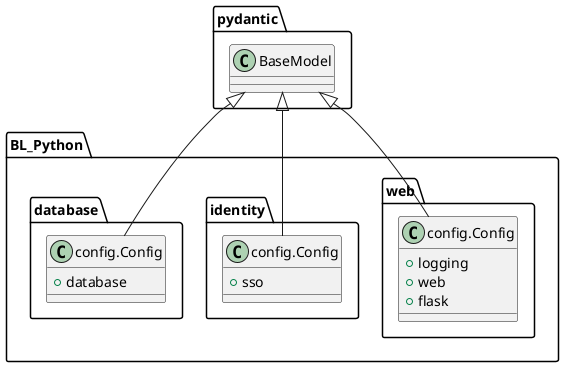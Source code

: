@startuml

package pydantic
{
    class pydantic_base_model as "BaseModel"
}

package "BL_Python.web"
{
    class web_config as "config.Config"
    {
        + logging
        + web
        + flask
    }
}

package  "BL_Python.identity"
{
    class identity_config as "config.Config"
    {
        + sso
    }
}

package "BL_Python.database"
{
    class database_config as "config.Config"
    {
        + database
    }
}

pydantic_base_model <|-- web_config
pydantic_base_model <|-- identity_config
pydantic_base_model <|-- database_config
@enduml

